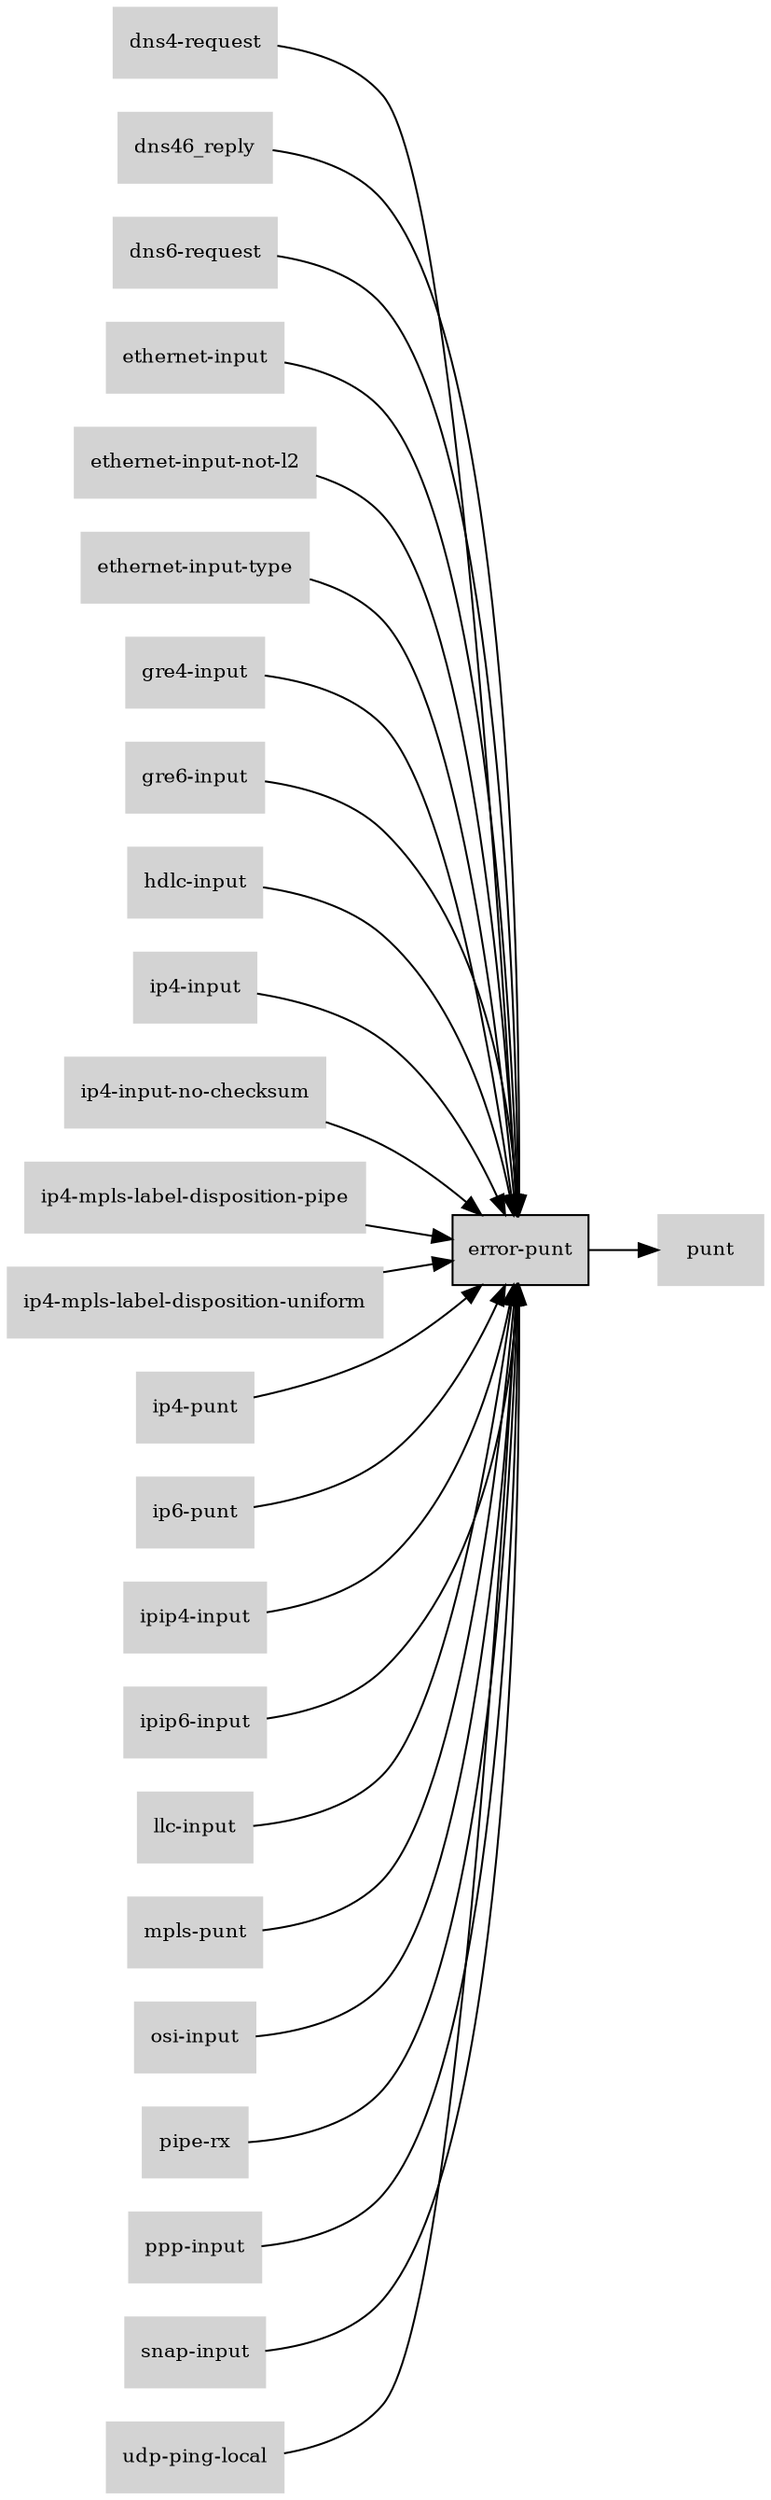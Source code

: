 digraph "error_punt_subgraph" {
  rankdir=LR;
  node [shape=box, style=filled, fontsize=10, color=lightgray, fontcolor=black, fillcolor=lightgray];
  "error-punt" [color=black, fontcolor=black, fillcolor=lightgray];
  edge [fontsize=8];
  "dns4-request" -> "error-punt";
  "dns46_reply" -> "error-punt";
  "dns6-request" -> "error-punt";
  "error-punt" -> "punt";
  "ethernet-input" -> "error-punt";
  "ethernet-input-not-l2" -> "error-punt";
  "ethernet-input-type" -> "error-punt";
  "gre4-input" -> "error-punt";
  "gre6-input" -> "error-punt";
  "hdlc-input" -> "error-punt";
  "ip4-input" -> "error-punt";
  "ip4-input-no-checksum" -> "error-punt";
  "ip4-mpls-label-disposition-pipe" -> "error-punt";
  "ip4-mpls-label-disposition-uniform" -> "error-punt";
  "ip4-punt" -> "error-punt";
  "ip6-punt" -> "error-punt";
  "ipip4-input" -> "error-punt";
  "ipip6-input" -> "error-punt";
  "llc-input" -> "error-punt";
  "mpls-punt" -> "error-punt";
  "osi-input" -> "error-punt";
  "pipe-rx" -> "error-punt";
  "ppp-input" -> "error-punt";
  "snap-input" -> "error-punt";
  "udp-ping-local" -> "error-punt";
}
